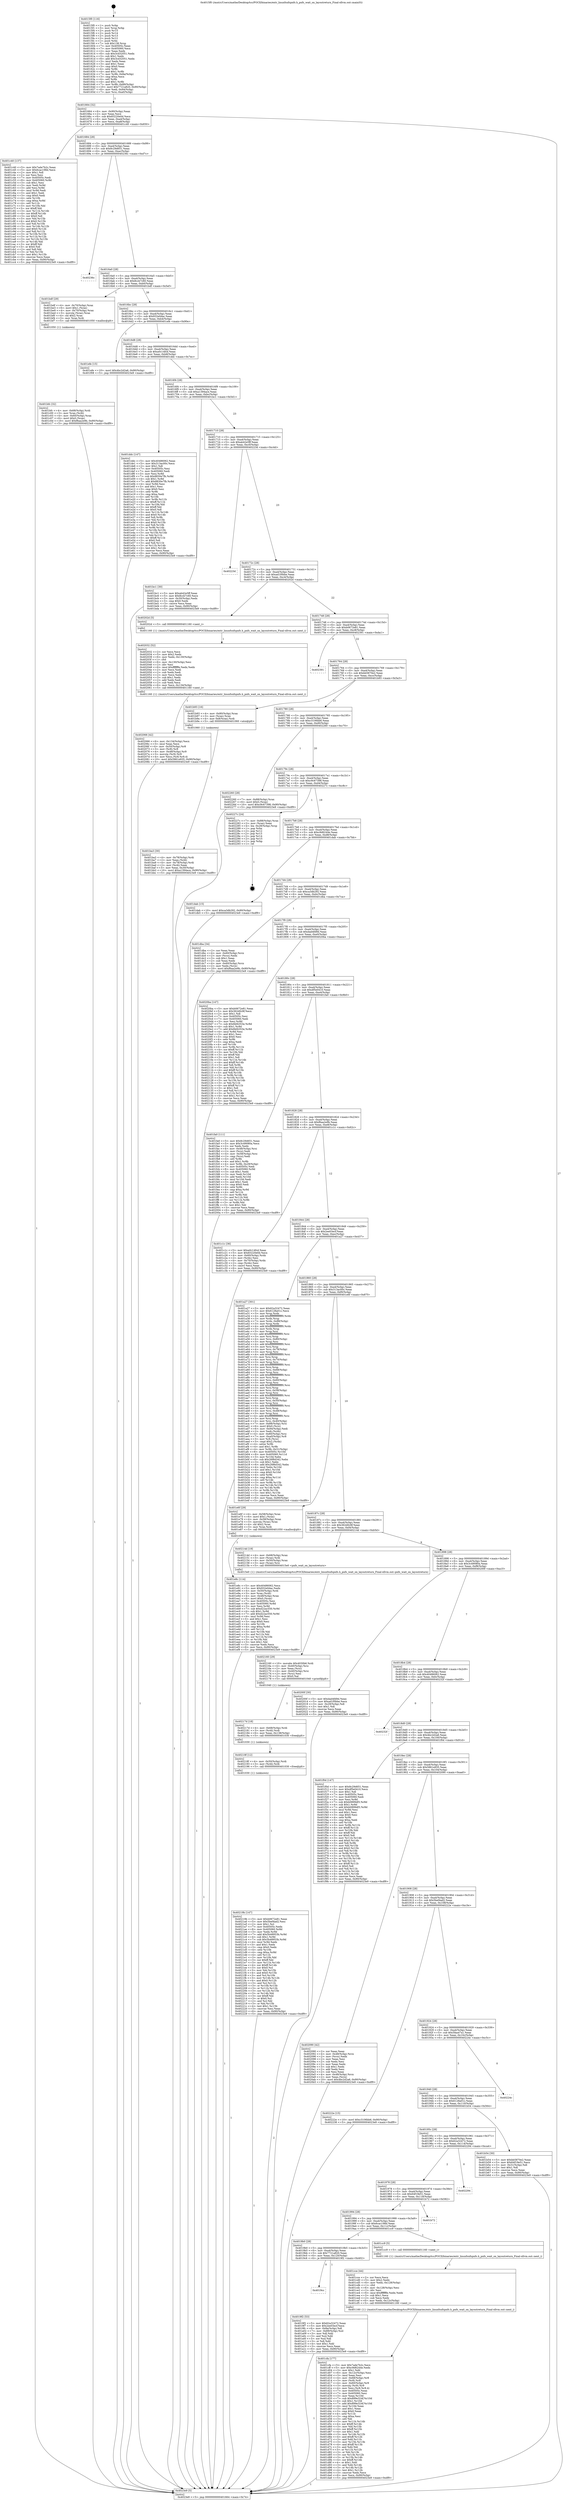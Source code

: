 digraph "0x4015f0" {
  label = "0x4015f0 (/mnt/c/Users/mathe/Desktop/tcc/POCII/binaries/extr_linuxfsnfspnfs.h_pnfs_wait_on_layoutreturn_Final-ollvm.out::main(0))"
  labelloc = "t"
  node[shape=record]

  Entry [label="",width=0.3,height=0.3,shape=circle,fillcolor=black,style=filled]
  "0x401664" [label="{
     0x401664 [32]\l
     | [instrs]\l
     &nbsp;&nbsp;0x401664 \<+6\>: mov -0x90(%rbp),%eax\l
     &nbsp;&nbsp;0x40166a \<+2\>: mov %eax,%ecx\l
     &nbsp;&nbsp;0x40166c \<+6\>: sub $0x83220e0d,%ecx\l
     &nbsp;&nbsp;0x401672 \<+6\>: mov %eax,-0xa4(%rbp)\l
     &nbsp;&nbsp;0x401678 \<+6\>: mov %ecx,-0xa8(%rbp)\l
     &nbsp;&nbsp;0x40167e \<+6\>: je 0000000000401c40 \<main+0x650\>\l
  }"]
  "0x401c40" [label="{
     0x401c40 [137]\l
     | [instrs]\l
     &nbsp;&nbsp;0x401c40 \<+5\>: mov $0x7ade7b2c,%eax\l
     &nbsp;&nbsp;0x401c45 \<+5\>: mov $0x6cac198d,%ecx\l
     &nbsp;&nbsp;0x401c4a \<+2\>: mov $0x1,%dl\l
     &nbsp;&nbsp;0x401c4c \<+2\>: xor %esi,%esi\l
     &nbsp;&nbsp;0x401c4e \<+7\>: mov 0x40505c,%edi\l
     &nbsp;&nbsp;0x401c55 \<+8\>: mov 0x405060,%r8d\l
     &nbsp;&nbsp;0x401c5d \<+3\>: sub $0x1,%esi\l
     &nbsp;&nbsp;0x401c60 \<+3\>: mov %edi,%r9d\l
     &nbsp;&nbsp;0x401c63 \<+3\>: add %esi,%r9d\l
     &nbsp;&nbsp;0x401c66 \<+4\>: imul %r9d,%edi\l
     &nbsp;&nbsp;0x401c6a \<+3\>: and $0x1,%edi\l
     &nbsp;&nbsp;0x401c6d \<+3\>: cmp $0x0,%edi\l
     &nbsp;&nbsp;0x401c70 \<+4\>: sete %r10b\l
     &nbsp;&nbsp;0x401c74 \<+4\>: cmp $0xa,%r8d\l
     &nbsp;&nbsp;0x401c78 \<+4\>: setl %r11b\l
     &nbsp;&nbsp;0x401c7c \<+3\>: mov %r10b,%bl\l
     &nbsp;&nbsp;0x401c7f \<+3\>: xor $0xff,%bl\l
     &nbsp;&nbsp;0x401c82 \<+3\>: mov %r11b,%r14b\l
     &nbsp;&nbsp;0x401c85 \<+4\>: xor $0xff,%r14b\l
     &nbsp;&nbsp;0x401c89 \<+3\>: xor $0x0,%dl\l
     &nbsp;&nbsp;0x401c8c \<+3\>: mov %bl,%r15b\l
     &nbsp;&nbsp;0x401c8f \<+4\>: and $0x0,%r15b\l
     &nbsp;&nbsp;0x401c93 \<+3\>: and %dl,%r10b\l
     &nbsp;&nbsp;0x401c96 \<+3\>: mov %r14b,%r12b\l
     &nbsp;&nbsp;0x401c99 \<+4\>: and $0x0,%r12b\l
     &nbsp;&nbsp;0x401c9d \<+3\>: and %dl,%r11b\l
     &nbsp;&nbsp;0x401ca0 \<+3\>: or %r10b,%r15b\l
     &nbsp;&nbsp;0x401ca3 \<+3\>: or %r11b,%r12b\l
     &nbsp;&nbsp;0x401ca6 \<+3\>: xor %r12b,%r15b\l
     &nbsp;&nbsp;0x401ca9 \<+3\>: or %r14b,%bl\l
     &nbsp;&nbsp;0x401cac \<+3\>: xor $0xff,%bl\l
     &nbsp;&nbsp;0x401caf \<+3\>: or $0x0,%dl\l
     &nbsp;&nbsp;0x401cb2 \<+2\>: and %dl,%bl\l
     &nbsp;&nbsp;0x401cb4 \<+3\>: or %bl,%r15b\l
     &nbsp;&nbsp;0x401cb7 \<+4\>: test $0x1,%r15b\l
     &nbsp;&nbsp;0x401cbb \<+3\>: cmovne %ecx,%eax\l
     &nbsp;&nbsp;0x401cbe \<+6\>: mov %eax,-0x90(%rbp)\l
     &nbsp;&nbsp;0x401cc4 \<+5\>: jmp 00000000004023e9 \<main+0xdf9\>\l
  }"]
  "0x401684" [label="{
     0x401684 [28]\l
     | [instrs]\l
     &nbsp;&nbsp;0x401684 \<+5\>: jmp 0000000000401689 \<main+0x99\>\l
     &nbsp;&nbsp;0x401689 \<+6\>: mov -0xa4(%rbp),%eax\l
     &nbsp;&nbsp;0x40168f \<+5\>: sub $0x8c29d651,%eax\l
     &nbsp;&nbsp;0x401694 \<+6\>: mov %eax,-0xac(%rbp)\l
     &nbsp;&nbsp;0x40169a \<+6\>: je 000000000040236c \<main+0xd7c\>\l
  }"]
  Exit [label="",width=0.3,height=0.3,shape=circle,fillcolor=black,style=filled,peripheries=2]
  "0x40236c" [label="{
     0x40236c\l
  }", style=dashed]
  "0x4016a0" [label="{
     0x4016a0 [28]\l
     | [instrs]\l
     &nbsp;&nbsp;0x4016a0 \<+5\>: jmp 00000000004016a5 \<main+0xb5\>\l
     &nbsp;&nbsp;0x4016a5 \<+6\>: mov -0xa4(%rbp),%eax\l
     &nbsp;&nbsp;0x4016ab \<+5\>: sub $0x8ccb7c60,%eax\l
     &nbsp;&nbsp;0x4016b0 \<+6\>: mov %eax,-0xb0(%rbp)\l
     &nbsp;&nbsp;0x4016b6 \<+6\>: je 0000000000401bdf \<main+0x5ef\>\l
  }"]
  "0x40219b" [label="{
     0x40219b [147]\l
     | [instrs]\l
     &nbsp;&nbsp;0x40219b \<+5\>: mov $0xb0672e81,%eax\l
     &nbsp;&nbsp;0x4021a0 \<+5\>: mov $0x5bef4ad2,%esi\l
     &nbsp;&nbsp;0x4021a5 \<+2\>: mov $0x1,%cl\l
     &nbsp;&nbsp;0x4021a7 \<+7\>: mov 0x40505c,%edx\l
     &nbsp;&nbsp;0x4021ae \<+8\>: mov 0x405060,%r8d\l
     &nbsp;&nbsp;0x4021b6 \<+3\>: mov %edx,%r9d\l
     &nbsp;&nbsp;0x4021b9 \<+7\>: add $0x5b48953b,%r9d\l
     &nbsp;&nbsp;0x4021c0 \<+4\>: sub $0x1,%r9d\l
     &nbsp;&nbsp;0x4021c4 \<+7\>: sub $0x5b48953b,%r9d\l
     &nbsp;&nbsp;0x4021cb \<+4\>: imul %r9d,%edx\l
     &nbsp;&nbsp;0x4021cf \<+3\>: and $0x1,%edx\l
     &nbsp;&nbsp;0x4021d2 \<+3\>: cmp $0x0,%edx\l
     &nbsp;&nbsp;0x4021d5 \<+4\>: sete %r10b\l
     &nbsp;&nbsp;0x4021d9 \<+4\>: cmp $0xa,%r8d\l
     &nbsp;&nbsp;0x4021dd \<+4\>: setl %r11b\l
     &nbsp;&nbsp;0x4021e1 \<+3\>: mov %r10b,%bl\l
     &nbsp;&nbsp;0x4021e4 \<+3\>: xor $0xff,%bl\l
     &nbsp;&nbsp;0x4021e7 \<+3\>: mov %r11b,%r14b\l
     &nbsp;&nbsp;0x4021ea \<+4\>: xor $0xff,%r14b\l
     &nbsp;&nbsp;0x4021ee \<+3\>: xor $0x0,%cl\l
     &nbsp;&nbsp;0x4021f1 \<+3\>: mov %bl,%r15b\l
     &nbsp;&nbsp;0x4021f4 \<+4\>: and $0x0,%r15b\l
     &nbsp;&nbsp;0x4021f8 \<+3\>: and %cl,%r10b\l
     &nbsp;&nbsp;0x4021fb \<+3\>: mov %r14b,%r12b\l
     &nbsp;&nbsp;0x4021fe \<+4\>: and $0x0,%r12b\l
     &nbsp;&nbsp;0x402202 \<+3\>: and %cl,%r11b\l
     &nbsp;&nbsp;0x402205 \<+3\>: or %r10b,%r15b\l
     &nbsp;&nbsp;0x402208 \<+3\>: or %r11b,%r12b\l
     &nbsp;&nbsp;0x40220b \<+3\>: xor %r12b,%r15b\l
     &nbsp;&nbsp;0x40220e \<+3\>: or %r14b,%bl\l
     &nbsp;&nbsp;0x402211 \<+3\>: xor $0xff,%bl\l
     &nbsp;&nbsp;0x402214 \<+3\>: or $0x0,%cl\l
     &nbsp;&nbsp;0x402217 \<+2\>: and %cl,%bl\l
     &nbsp;&nbsp;0x402219 \<+3\>: or %bl,%r15b\l
     &nbsp;&nbsp;0x40221c \<+4\>: test $0x1,%r15b\l
     &nbsp;&nbsp;0x402220 \<+3\>: cmovne %esi,%eax\l
     &nbsp;&nbsp;0x402223 \<+6\>: mov %eax,-0x90(%rbp)\l
     &nbsp;&nbsp;0x402229 \<+5\>: jmp 00000000004023e9 \<main+0xdf9\>\l
  }"]
  "0x401bdf" [label="{
     0x401bdf [29]\l
     | [instrs]\l
     &nbsp;&nbsp;0x401bdf \<+4\>: mov -0x70(%rbp),%rax\l
     &nbsp;&nbsp;0x401be3 \<+6\>: movl $0x1,(%rax)\l
     &nbsp;&nbsp;0x401be9 \<+4\>: mov -0x70(%rbp),%rax\l
     &nbsp;&nbsp;0x401bed \<+3\>: movslq (%rax),%rax\l
     &nbsp;&nbsp;0x401bf0 \<+4\>: shl $0x2,%rax\l
     &nbsp;&nbsp;0x401bf4 \<+3\>: mov %rax,%rdi\l
     &nbsp;&nbsp;0x401bf7 \<+5\>: call 0000000000401050 \<malloc@plt\>\l
     | [calls]\l
     &nbsp;&nbsp;0x401050 \{1\} (unknown)\l
  }"]
  "0x4016bc" [label="{
     0x4016bc [28]\l
     | [instrs]\l
     &nbsp;&nbsp;0x4016bc \<+5\>: jmp 00000000004016c1 \<main+0xd1\>\l
     &nbsp;&nbsp;0x4016c1 \<+6\>: mov -0xa4(%rbp),%eax\l
     &nbsp;&nbsp;0x4016c7 \<+5\>: sub $0x932e0dac,%eax\l
     &nbsp;&nbsp;0x4016cc \<+6\>: mov %eax,-0xb4(%rbp)\l
     &nbsp;&nbsp;0x4016d2 \<+6\>: je 0000000000401efe \<main+0x90e\>\l
  }"]
  "0x40218f" [label="{
     0x40218f [12]\l
     | [instrs]\l
     &nbsp;&nbsp;0x40218f \<+4\>: mov -0x50(%rbp),%rdi\l
     &nbsp;&nbsp;0x402193 \<+3\>: mov (%rdi),%rdi\l
     &nbsp;&nbsp;0x402196 \<+5\>: call 0000000000401030 \<free@plt\>\l
     | [calls]\l
     &nbsp;&nbsp;0x401030 \{1\} (unknown)\l
  }"]
  "0x401efe" [label="{
     0x401efe [15]\l
     | [instrs]\l
     &nbsp;&nbsp;0x401efe \<+10\>: movl $0x4bc2d2a6,-0x90(%rbp)\l
     &nbsp;&nbsp;0x401f08 \<+5\>: jmp 00000000004023e9 \<main+0xdf9\>\l
  }"]
  "0x4016d8" [label="{
     0x4016d8 [28]\l
     | [instrs]\l
     &nbsp;&nbsp;0x4016d8 \<+5\>: jmp 00000000004016dd \<main+0xed\>\l
     &nbsp;&nbsp;0x4016dd \<+6\>: mov -0xa4(%rbp),%eax\l
     &nbsp;&nbsp;0x4016e3 \<+5\>: sub $0xa0c14fcd,%eax\l
     &nbsp;&nbsp;0x4016e8 \<+6\>: mov %eax,-0xb8(%rbp)\l
     &nbsp;&nbsp;0x4016ee \<+6\>: je 0000000000401ddc \<main+0x7ec\>\l
  }"]
  "0x40217d" [label="{
     0x40217d [18]\l
     | [instrs]\l
     &nbsp;&nbsp;0x40217d \<+4\>: mov -0x68(%rbp),%rdi\l
     &nbsp;&nbsp;0x402181 \<+3\>: mov (%rdi),%rdi\l
     &nbsp;&nbsp;0x402184 \<+6\>: mov %eax,-0x138(%rbp)\l
     &nbsp;&nbsp;0x40218a \<+5\>: call 0000000000401030 \<free@plt\>\l
     | [calls]\l
     &nbsp;&nbsp;0x401030 \{1\} (unknown)\l
  }"]
  "0x401ddc" [label="{
     0x401ddc [147]\l
     | [instrs]\l
     &nbsp;&nbsp;0x401ddc \<+5\>: mov $0x40486062,%eax\l
     &nbsp;&nbsp;0x401de1 \<+5\>: mov $0x313ac00c,%ecx\l
     &nbsp;&nbsp;0x401de6 \<+2\>: mov $0x1,%dl\l
     &nbsp;&nbsp;0x401de8 \<+7\>: mov 0x40505c,%esi\l
     &nbsp;&nbsp;0x401def \<+7\>: mov 0x405060,%edi\l
     &nbsp;&nbsp;0x401df6 \<+3\>: mov %esi,%r8d\l
     &nbsp;&nbsp;0x401df9 \<+7\>: sub $0x8830e7fb,%r8d\l
     &nbsp;&nbsp;0x401e00 \<+4\>: sub $0x1,%r8d\l
     &nbsp;&nbsp;0x401e04 \<+7\>: add $0x8830e7fb,%r8d\l
     &nbsp;&nbsp;0x401e0b \<+4\>: imul %r8d,%esi\l
     &nbsp;&nbsp;0x401e0f \<+3\>: and $0x1,%esi\l
     &nbsp;&nbsp;0x401e12 \<+3\>: cmp $0x0,%esi\l
     &nbsp;&nbsp;0x401e15 \<+4\>: sete %r9b\l
     &nbsp;&nbsp;0x401e19 \<+3\>: cmp $0xa,%edi\l
     &nbsp;&nbsp;0x401e1c \<+4\>: setl %r10b\l
     &nbsp;&nbsp;0x401e20 \<+3\>: mov %r9b,%r11b\l
     &nbsp;&nbsp;0x401e23 \<+4\>: xor $0xff,%r11b\l
     &nbsp;&nbsp;0x401e27 \<+3\>: mov %r10b,%bl\l
     &nbsp;&nbsp;0x401e2a \<+3\>: xor $0xff,%bl\l
     &nbsp;&nbsp;0x401e2d \<+3\>: xor $0x0,%dl\l
     &nbsp;&nbsp;0x401e30 \<+3\>: mov %r11b,%r14b\l
     &nbsp;&nbsp;0x401e33 \<+4\>: and $0x0,%r14b\l
     &nbsp;&nbsp;0x401e37 \<+3\>: and %dl,%r9b\l
     &nbsp;&nbsp;0x401e3a \<+3\>: mov %bl,%r15b\l
     &nbsp;&nbsp;0x401e3d \<+4\>: and $0x0,%r15b\l
     &nbsp;&nbsp;0x401e41 \<+3\>: and %dl,%r10b\l
     &nbsp;&nbsp;0x401e44 \<+3\>: or %r9b,%r14b\l
     &nbsp;&nbsp;0x401e47 \<+3\>: or %r10b,%r15b\l
     &nbsp;&nbsp;0x401e4a \<+3\>: xor %r15b,%r14b\l
     &nbsp;&nbsp;0x401e4d \<+3\>: or %bl,%r11b\l
     &nbsp;&nbsp;0x401e50 \<+4\>: xor $0xff,%r11b\l
     &nbsp;&nbsp;0x401e54 \<+3\>: or $0x0,%dl\l
     &nbsp;&nbsp;0x401e57 \<+3\>: and %dl,%r11b\l
     &nbsp;&nbsp;0x401e5a \<+3\>: or %r11b,%r14b\l
     &nbsp;&nbsp;0x401e5d \<+4\>: test $0x1,%r14b\l
     &nbsp;&nbsp;0x401e61 \<+3\>: cmovne %ecx,%eax\l
     &nbsp;&nbsp;0x401e64 \<+6\>: mov %eax,-0x90(%rbp)\l
     &nbsp;&nbsp;0x401e6a \<+5\>: jmp 00000000004023e9 \<main+0xdf9\>\l
  }"]
  "0x4016f4" [label="{
     0x4016f4 [28]\l
     | [instrs]\l
     &nbsp;&nbsp;0x4016f4 \<+5\>: jmp 00000000004016f9 \<main+0x109\>\l
     &nbsp;&nbsp;0x4016f9 \<+6\>: mov -0xa4(%rbp),%eax\l
     &nbsp;&nbsp;0x4016ff \<+5\>: sub $0xa1394ace,%eax\l
     &nbsp;&nbsp;0x401704 \<+6\>: mov %eax,-0xbc(%rbp)\l
     &nbsp;&nbsp;0x40170a \<+6\>: je 0000000000401bc1 \<main+0x5d1\>\l
  }"]
  "0x402160" [label="{
     0x402160 [29]\l
     | [instrs]\l
     &nbsp;&nbsp;0x402160 \<+10\>: movabs $0x4030b6,%rdi\l
     &nbsp;&nbsp;0x40216a \<+4\>: mov -0x40(%rbp),%rsi\l
     &nbsp;&nbsp;0x40216e \<+2\>: mov %eax,(%rsi)\l
     &nbsp;&nbsp;0x402170 \<+4\>: mov -0x40(%rbp),%rsi\l
     &nbsp;&nbsp;0x402174 \<+2\>: mov (%rsi),%esi\l
     &nbsp;&nbsp;0x402176 \<+2\>: mov $0x0,%al\l
     &nbsp;&nbsp;0x402178 \<+5\>: call 0000000000401040 \<printf@plt\>\l
     | [calls]\l
     &nbsp;&nbsp;0x401040 \{1\} (unknown)\l
  }"]
  "0x401bc1" [label="{
     0x401bc1 [30]\l
     | [instrs]\l
     &nbsp;&nbsp;0x401bc1 \<+5\>: mov $0xab42e5ff,%eax\l
     &nbsp;&nbsp;0x401bc6 \<+5\>: mov $0x8ccb7c60,%ecx\l
     &nbsp;&nbsp;0x401bcb \<+3\>: mov -0x30(%rbp),%edx\l
     &nbsp;&nbsp;0x401bce \<+3\>: cmp $0x0,%edx\l
     &nbsp;&nbsp;0x401bd1 \<+3\>: cmove %ecx,%eax\l
     &nbsp;&nbsp;0x401bd4 \<+6\>: mov %eax,-0x90(%rbp)\l
     &nbsp;&nbsp;0x401bda \<+5\>: jmp 00000000004023e9 \<main+0xdf9\>\l
  }"]
  "0x401710" [label="{
     0x401710 [28]\l
     | [instrs]\l
     &nbsp;&nbsp;0x401710 \<+5\>: jmp 0000000000401715 \<main+0x125\>\l
     &nbsp;&nbsp;0x401715 \<+6\>: mov -0xa4(%rbp),%eax\l
     &nbsp;&nbsp;0x40171b \<+5\>: sub $0xab42e5ff,%eax\l
     &nbsp;&nbsp;0x401720 \<+6\>: mov %eax,-0xc0(%rbp)\l
     &nbsp;&nbsp;0x401726 \<+6\>: je 000000000040223d \<main+0xc4d\>\l
  }"]
  "0x402066" [label="{
     0x402066 [42]\l
     | [instrs]\l
     &nbsp;&nbsp;0x402066 \<+6\>: mov -0x134(%rbp),%ecx\l
     &nbsp;&nbsp;0x40206c \<+3\>: imul %eax,%ecx\l
     &nbsp;&nbsp;0x40206f \<+4\>: mov -0x50(%rbp),%r8\l
     &nbsp;&nbsp;0x402073 \<+3\>: mov (%r8),%r8\l
     &nbsp;&nbsp;0x402076 \<+4\>: mov -0x48(%rbp),%r9\l
     &nbsp;&nbsp;0x40207a \<+3\>: movslq (%r9),%r9\l
     &nbsp;&nbsp;0x40207d \<+4\>: mov %ecx,(%r8,%r9,4)\l
     &nbsp;&nbsp;0x402081 \<+10\>: movl $0x5861e935,-0x90(%rbp)\l
     &nbsp;&nbsp;0x40208b \<+5\>: jmp 00000000004023e9 \<main+0xdf9\>\l
  }"]
  "0x40223d" [label="{
     0x40223d\l
  }", style=dashed]
  "0x40172c" [label="{
     0x40172c [28]\l
     | [instrs]\l
     &nbsp;&nbsp;0x40172c \<+5\>: jmp 0000000000401731 \<main+0x141\>\l
     &nbsp;&nbsp;0x401731 \<+6\>: mov -0xa4(%rbp),%eax\l
     &nbsp;&nbsp;0x401737 \<+5\>: sub $0xad1f0bbe,%eax\l
     &nbsp;&nbsp;0x40173c \<+6\>: mov %eax,-0xc4(%rbp)\l
     &nbsp;&nbsp;0x401742 \<+6\>: je 000000000040202d \<main+0xa3d\>\l
  }"]
  "0x402032" [label="{
     0x402032 [52]\l
     | [instrs]\l
     &nbsp;&nbsp;0x402032 \<+2\>: xor %ecx,%ecx\l
     &nbsp;&nbsp;0x402034 \<+5\>: mov $0x2,%edx\l
     &nbsp;&nbsp;0x402039 \<+6\>: mov %edx,-0x130(%rbp)\l
     &nbsp;&nbsp;0x40203f \<+1\>: cltd\l
     &nbsp;&nbsp;0x402040 \<+6\>: mov -0x130(%rbp),%esi\l
     &nbsp;&nbsp;0x402046 \<+2\>: idiv %esi\l
     &nbsp;&nbsp;0x402048 \<+6\>: imul $0xfffffffe,%edx,%edx\l
     &nbsp;&nbsp;0x40204e \<+2\>: mov %ecx,%edi\l
     &nbsp;&nbsp;0x402050 \<+2\>: sub %edx,%edi\l
     &nbsp;&nbsp;0x402052 \<+2\>: mov %ecx,%edx\l
     &nbsp;&nbsp;0x402054 \<+3\>: sub $0x1,%edx\l
     &nbsp;&nbsp;0x402057 \<+2\>: add %edx,%edi\l
     &nbsp;&nbsp;0x402059 \<+2\>: sub %edi,%ecx\l
     &nbsp;&nbsp;0x40205b \<+6\>: mov %ecx,-0x134(%rbp)\l
     &nbsp;&nbsp;0x402061 \<+5\>: call 0000000000401160 \<next_i\>\l
     | [calls]\l
     &nbsp;&nbsp;0x401160 \{1\} (/mnt/c/Users/mathe/Desktop/tcc/POCII/binaries/extr_linuxfsnfspnfs.h_pnfs_wait_on_layoutreturn_Final-ollvm.out::next_i)\l
  }"]
  "0x40202d" [label="{
     0x40202d [5]\l
     | [instrs]\l
     &nbsp;&nbsp;0x40202d \<+5\>: call 0000000000401160 \<next_i\>\l
     | [calls]\l
     &nbsp;&nbsp;0x401160 \{1\} (/mnt/c/Users/mathe/Desktop/tcc/POCII/binaries/extr_linuxfsnfspnfs.h_pnfs_wait_on_layoutreturn_Final-ollvm.out::next_i)\l
  }"]
  "0x401748" [label="{
     0x401748 [28]\l
     | [instrs]\l
     &nbsp;&nbsp;0x401748 \<+5\>: jmp 000000000040174d \<main+0x15d\>\l
     &nbsp;&nbsp;0x40174d \<+6\>: mov -0xa4(%rbp),%eax\l
     &nbsp;&nbsp;0x401753 \<+5\>: sub $0xb0672e81,%eax\l
     &nbsp;&nbsp;0x401758 \<+6\>: mov %eax,-0xc8(%rbp)\l
     &nbsp;&nbsp;0x40175e \<+6\>: je 0000000000402391 \<main+0xda1\>\l
  }"]
  "0x401e8c" [label="{
     0x401e8c [114]\l
     | [instrs]\l
     &nbsp;&nbsp;0x401e8c \<+5\>: mov $0x40486062,%ecx\l
     &nbsp;&nbsp;0x401e91 \<+5\>: mov $0x932e0dac,%edx\l
     &nbsp;&nbsp;0x401e96 \<+4\>: mov -0x50(%rbp),%rdi\l
     &nbsp;&nbsp;0x401e9a \<+3\>: mov %rax,(%rdi)\l
     &nbsp;&nbsp;0x401e9d \<+4\>: mov -0x48(%rbp),%rax\l
     &nbsp;&nbsp;0x401ea1 \<+6\>: movl $0x0,(%rax)\l
     &nbsp;&nbsp;0x401ea7 \<+7\>: mov 0x40505c,%esi\l
     &nbsp;&nbsp;0x401eae \<+8\>: mov 0x405060,%r8d\l
     &nbsp;&nbsp;0x401eb6 \<+3\>: mov %esi,%r9d\l
     &nbsp;&nbsp;0x401eb9 \<+7\>: sub $0xd22ac550,%r9d\l
     &nbsp;&nbsp;0x401ec0 \<+4\>: sub $0x1,%r9d\l
     &nbsp;&nbsp;0x401ec4 \<+7\>: add $0xd22ac550,%r9d\l
     &nbsp;&nbsp;0x401ecb \<+4\>: imul %r9d,%esi\l
     &nbsp;&nbsp;0x401ecf \<+3\>: and $0x1,%esi\l
     &nbsp;&nbsp;0x401ed2 \<+3\>: cmp $0x0,%esi\l
     &nbsp;&nbsp;0x401ed5 \<+4\>: sete %r10b\l
     &nbsp;&nbsp;0x401ed9 \<+4\>: cmp $0xa,%r8d\l
     &nbsp;&nbsp;0x401edd \<+4\>: setl %r11b\l
     &nbsp;&nbsp;0x401ee1 \<+3\>: mov %r10b,%bl\l
     &nbsp;&nbsp;0x401ee4 \<+3\>: and %r11b,%bl\l
     &nbsp;&nbsp;0x401ee7 \<+3\>: xor %r11b,%r10b\l
     &nbsp;&nbsp;0x401eea \<+3\>: or %r10b,%bl\l
     &nbsp;&nbsp;0x401eed \<+3\>: test $0x1,%bl\l
     &nbsp;&nbsp;0x401ef0 \<+3\>: cmovne %edx,%ecx\l
     &nbsp;&nbsp;0x401ef3 \<+6\>: mov %ecx,-0x90(%rbp)\l
     &nbsp;&nbsp;0x401ef9 \<+5\>: jmp 00000000004023e9 \<main+0xdf9\>\l
  }"]
  "0x402391" [label="{
     0x402391\l
  }", style=dashed]
  "0x401764" [label="{
     0x401764 [28]\l
     | [instrs]\l
     &nbsp;&nbsp;0x401764 \<+5\>: jmp 0000000000401769 \<main+0x179\>\l
     &nbsp;&nbsp;0x401769 \<+6\>: mov -0xa4(%rbp),%eax\l
     &nbsp;&nbsp;0x40176f \<+5\>: sub $0xbb5870e2,%eax\l
     &nbsp;&nbsp;0x401774 \<+6\>: mov %eax,-0xcc(%rbp)\l
     &nbsp;&nbsp;0x40177a \<+6\>: je 0000000000401b93 \<main+0x5a3\>\l
  }"]
  "0x401cfa" [label="{
     0x401cfa [177]\l
     | [instrs]\l
     &nbsp;&nbsp;0x401cfa \<+5\>: mov $0x7ade7b2c,%ecx\l
     &nbsp;&nbsp;0x401cff \<+5\>: mov $0xc9d6244e,%edx\l
     &nbsp;&nbsp;0x401d04 \<+3\>: mov $0x1,%dil\l
     &nbsp;&nbsp;0x401d07 \<+6\>: mov -0x12c(%rbp),%esi\l
     &nbsp;&nbsp;0x401d0d \<+3\>: imul %eax,%esi\l
     &nbsp;&nbsp;0x401d10 \<+4\>: mov -0x68(%rbp),%r8\l
     &nbsp;&nbsp;0x401d14 \<+3\>: mov (%r8),%r8\l
     &nbsp;&nbsp;0x401d17 \<+4\>: mov -0x60(%rbp),%r9\l
     &nbsp;&nbsp;0x401d1b \<+3\>: movslq (%r9),%r9\l
     &nbsp;&nbsp;0x401d1e \<+4\>: mov %esi,(%r8,%r9,4)\l
     &nbsp;&nbsp;0x401d22 \<+7\>: mov 0x40505c,%eax\l
     &nbsp;&nbsp;0x401d29 \<+7\>: mov 0x405060,%esi\l
     &nbsp;&nbsp;0x401d30 \<+3\>: mov %eax,%r10d\l
     &nbsp;&nbsp;0x401d33 \<+7\>: sub $0x899e324f,%r10d\l
     &nbsp;&nbsp;0x401d3a \<+4\>: sub $0x1,%r10d\l
     &nbsp;&nbsp;0x401d3e \<+7\>: add $0x899e324f,%r10d\l
     &nbsp;&nbsp;0x401d45 \<+4\>: imul %r10d,%eax\l
     &nbsp;&nbsp;0x401d49 \<+3\>: and $0x1,%eax\l
     &nbsp;&nbsp;0x401d4c \<+3\>: cmp $0x0,%eax\l
     &nbsp;&nbsp;0x401d4f \<+4\>: sete %r11b\l
     &nbsp;&nbsp;0x401d53 \<+3\>: cmp $0xa,%esi\l
     &nbsp;&nbsp;0x401d56 \<+3\>: setl %bl\l
     &nbsp;&nbsp;0x401d59 \<+3\>: mov %r11b,%r14b\l
     &nbsp;&nbsp;0x401d5c \<+4\>: xor $0xff,%r14b\l
     &nbsp;&nbsp;0x401d60 \<+3\>: mov %bl,%r15b\l
     &nbsp;&nbsp;0x401d63 \<+4\>: xor $0xff,%r15b\l
     &nbsp;&nbsp;0x401d67 \<+4\>: xor $0x1,%dil\l
     &nbsp;&nbsp;0x401d6b \<+3\>: mov %r14b,%r12b\l
     &nbsp;&nbsp;0x401d6e \<+4\>: and $0xff,%r12b\l
     &nbsp;&nbsp;0x401d72 \<+3\>: and %dil,%r11b\l
     &nbsp;&nbsp;0x401d75 \<+3\>: mov %r15b,%r13b\l
     &nbsp;&nbsp;0x401d78 \<+4\>: and $0xff,%r13b\l
     &nbsp;&nbsp;0x401d7c \<+3\>: and %dil,%bl\l
     &nbsp;&nbsp;0x401d7f \<+3\>: or %r11b,%r12b\l
     &nbsp;&nbsp;0x401d82 \<+3\>: or %bl,%r13b\l
     &nbsp;&nbsp;0x401d85 \<+3\>: xor %r13b,%r12b\l
     &nbsp;&nbsp;0x401d88 \<+3\>: or %r15b,%r14b\l
     &nbsp;&nbsp;0x401d8b \<+4\>: xor $0xff,%r14b\l
     &nbsp;&nbsp;0x401d8f \<+4\>: or $0x1,%dil\l
     &nbsp;&nbsp;0x401d93 \<+3\>: and %dil,%r14b\l
     &nbsp;&nbsp;0x401d96 \<+3\>: or %r14b,%r12b\l
     &nbsp;&nbsp;0x401d99 \<+4\>: test $0x1,%r12b\l
     &nbsp;&nbsp;0x401d9d \<+3\>: cmovne %edx,%ecx\l
     &nbsp;&nbsp;0x401da0 \<+6\>: mov %ecx,-0x90(%rbp)\l
     &nbsp;&nbsp;0x401da6 \<+5\>: jmp 00000000004023e9 \<main+0xdf9\>\l
  }"]
  "0x401b93" [label="{
     0x401b93 [16]\l
     | [instrs]\l
     &nbsp;&nbsp;0x401b93 \<+4\>: mov -0x80(%rbp),%rax\l
     &nbsp;&nbsp;0x401b97 \<+3\>: mov (%rax),%rax\l
     &nbsp;&nbsp;0x401b9a \<+4\>: mov 0x8(%rax),%rdi\l
     &nbsp;&nbsp;0x401b9e \<+5\>: call 0000000000401060 \<atoi@plt\>\l
     | [calls]\l
     &nbsp;&nbsp;0x401060 \{1\} (unknown)\l
  }"]
  "0x401780" [label="{
     0x401780 [28]\l
     | [instrs]\l
     &nbsp;&nbsp;0x401780 \<+5\>: jmp 0000000000401785 \<main+0x195\>\l
     &nbsp;&nbsp;0x401785 \<+6\>: mov -0xa4(%rbp),%eax\l
     &nbsp;&nbsp;0x40178b \<+5\>: sub $0xc3106bb6,%eax\l
     &nbsp;&nbsp;0x401790 \<+6\>: mov %eax,-0xd0(%rbp)\l
     &nbsp;&nbsp;0x401796 \<+6\>: je 0000000000402260 \<main+0xc70\>\l
  }"]
  "0x401cce" [label="{
     0x401cce [44]\l
     | [instrs]\l
     &nbsp;&nbsp;0x401cce \<+2\>: xor %ecx,%ecx\l
     &nbsp;&nbsp;0x401cd0 \<+5\>: mov $0x2,%edx\l
     &nbsp;&nbsp;0x401cd5 \<+6\>: mov %edx,-0x128(%rbp)\l
     &nbsp;&nbsp;0x401cdb \<+1\>: cltd\l
     &nbsp;&nbsp;0x401cdc \<+6\>: mov -0x128(%rbp),%esi\l
     &nbsp;&nbsp;0x401ce2 \<+2\>: idiv %esi\l
     &nbsp;&nbsp;0x401ce4 \<+6\>: imul $0xfffffffe,%edx,%edx\l
     &nbsp;&nbsp;0x401cea \<+3\>: sub $0x1,%ecx\l
     &nbsp;&nbsp;0x401ced \<+2\>: sub %ecx,%edx\l
     &nbsp;&nbsp;0x401cef \<+6\>: mov %edx,-0x12c(%rbp)\l
     &nbsp;&nbsp;0x401cf5 \<+5\>: call 0000000000401160 \<next_i\>\l
     | [calls]\l
     &nbsp;&nbsp;0x401160 \{1\} (/mnt/c/Users/mathe/Desktop/tcc/POCII/binaries/extr_linuxfsnfspnfs.h_pnfs_wait_on_layoutreturn_Final-ollvm.out::next_i)\l
  }"]
  "0x402260" [label="{
     0x402260 [28]\l
     | [instrs]\l
     &nbsp;&nbsp;0x402260 \<+7\>: mov -0x88(%rbp),%rax\l
     &nbsp;&nbsp;0x402267 \<+6\>: movl $0x0,(%rax)\l
     &nbsp;&nbsp;0x40226d \<+10\>: movl $0xc9c67398,-0x90(%rbp)\l
     &nbsp;&nbsp;0x402277 \<+5\>: jmp 00000000004023e9 \<main+0xdf9\>\l
  }"]
  "0x40179c" [label="{
     0x40179c [28]\l
     | [instrs]\l
     &nbsp;&nbsp;0x40179c \<+5\>: jmp 00000000004017a1 \<main+0x1b1\>\l
     &nbsp;&nbsp;0x4017a1 \<+6\>: mov -0xa4(%rbp),%eax\l
     &nbsp;&nbsp;0x4017a7 \<+5\>: sub $0xc9c67398,%eax\l
     &nbsp;&nbsp;0x4017ac \<+6\>: mov %eax,-0xd4(%rbp)\l
     &nbsp;&nbsp;0x4017b2 \<+6\>: je 000000000040227c \<main+0xc8c\>\l
  }"]
  "0x401bfc" [label="{
     0x401bfc [32]\l
     | [instrs]\l
     &nbsp;&nbsp;0x401bfc \<+4\>: mov -0x68(%rbp),%rdi\l
     &nbsp;&nbsp;0x401c00 \<+3\>: mov %rax,(%rdi)\l
     &nbsp;&nbsp;0x401c03 \<+4\>: mov -0x60(%rbp),%rax\l
     &nbsp;&nbsp;0x401c07 \<+6\>: movl $0x0,(%rax)\l
     &nbsp;&nbsp;0x401c0d \<+10\>: movl $0xf6aa2e9b,-0x90(%rbp)\l
     &nbsp;&nbsp;0x401c17 \<+5\>: jmp 00000000004023e9 \<main+0xdf9\>\l
  }"]
  "0x40227c" [label="{
     0x40227c [24]\l
     | [instrs]\l
     &nbsp;&nbsp;0x40227c \<+7\>: mov -0x88(%rbp),%rax\l
     &nbsp;&nbsp;0x402283 \<+2\>: mov (%rax),%eax\l
     &nbsp;&nbsp;0x402285 \<+4\>: lea -0x28(%rbp),%rsp\l
     &nbsp;&nbsp;0x402289 \<+1\>: pop %rbx\l
     &nbsp;&nbsp;0x40228a \<+2\>: pop %r12\l
     &nbsp;&nbsp;0x40228c \<+2\>: pop %r13\l
     &nbsp;&nbsp;0x40228e \<+2\>: pop %r14\l
     &nbsp;&nbsp;0x402290 \<+2\>: pop %r15\l
     &nbsp;&nbsp;0x402292 \<+1\>: pop %rbp\l
     &nbsp;&nbsp;0x402293 \<+1\>: ret\l
  }"]
  "0x4017b8" [label="{
     0x4017b8 [28]\l
     | [instrs]\l
     &nbsp;&nbsp;0x4017b8 \<+5\>: jmp 00000000004017bd \<main+0x1cd\>\l
     &nbsp;&nbsp;0x4017bd \<+6\>: mov -0xa4(%rbp),%eax\l
     &nbsp;&nbsp;0x4017c3 \<+5\>: sub $0xc9d6244e,%eax\l
     &nbsp;&nbsp;0x4017c8 \<+6\>: mov %eax,-0xd8(%rbp)\l
     &nbsp;&nbsp;0x4017ce \<+6\>: je 0000000000401dab \<main+0x7bb\>\l
  }"]
  "0x401ba3" [label="{
     0x401ba3 [30]\l
     | [instrs]\l
     &nbsp;&nbsp;0x401ba3 \<+4\>: mov -0x78(%rbp),%rdi\l
     &nbsp;&nbsp;0x401ba7 \<+2\>: mov %eax,(%rdi)\l
     &nbsp;&nbsp;0x401ba9 \<+4\>: mov -0x78(%rbp),%rdi\l
     &nbsp;&nbsp;0x401bad \<+2\>: mov (%rdi),%eax\l
     &nbsp;&nbsp;0x401baf \<+3\>: mov %eax,-0x30(%rbp)\l
     &nbsp;&nbsp;0x401bb2 \<+10\>: movl $0xa1394ace,-0x90(%rbp)\l
     &nbsp;&nbsp;0x401bbc \<+5\>: jmp 00000000004023e9 \<main+0xdf9\>\l
  }"]
  "0x401dab" [label="{
     0x401dab [15]\l
     | [instrs]\l
     &nbsp;&nbsp;0x401dab \<+10\>: movl $0xca3db292,-0x90(%rbp)\l
     &nbsp;&nbsp;0x401db5 \<+5\>: jmp 00000000004023e9 \<main+0xdf9\>\l
  }"]
  "0x4017d4" [label="{
     0x4017d4 [28]\l
     | [instrs]\l
     &nbsp;&nbsp;0x4017d4 \<+5\>: jmp 00000000004017d9 \<main+0x1e9\>\l
     &nbsp;&nbsp;0x4017d9 \<+6\>: mov -0xa4(%rbp),%eax\l
     &nbsp;&nbsp;0x4017df \<+5\>: sub $0xca3db292,%eax\l
     &nbsp;&nbsp;0x4017e4 \<+6\>: mov %eax,-0xdc(%rbp)\l
     &nbsp;&nbsp;0x4017ea \<+6\>: je 0000000000401dba \<main+0x7ca\>\l
  }"]
  "0x4015f0" [label="{
     0x4015f0 [116]\l
     | [instrs]\l
     &nbsp;&nbsp;0x4015f0 \<+1\>: push %rbp\l
     &nbsp;&nbsp;0x4015f1 \<+3\>: mov %rsp,%rbp\l
     &nbsp;&nbsp;0x4015f4 \<+2\>: push %r15\l
     &nbsp;&nbsp;0x4015f6 \<+2\>: push %r14\l
     &nbsp;&nbsp;0x4015f8 \<+2\>: push %r13\l
     &nbsp;&nbsp;0x4015fa \<+2\>: push %r12\l
     &nbsp;&nbsp;0x4015fc \<+1\>: push %rbx\l
     &nbsp;&nbsp;0x4015fd \<+7\>: sub $0x138,%rsp\l
     &nbsp;&nbsp;0x401604 \<+7\>: mov 0x40505c,%eax\l
     &nbsp;&nbsp;0x40160b \<+7\>: mov 0x405060,%ecx\l
     &nbsp;&nbsp;0x401612 \<+2\>: mov %eax,%edx\l
     &nbsp;&nbsp;0x401614 \<+6\>: sub $0x3cd32051,%edx\l
     &nbsp;&nbsp;0x40161a \<+3\>: sub $0x1,%edx\l
     &nbsp;&nbsp;0x40161d \<+6\>: add $0x3cd32051,%edx\l
     &nbsp;&nbsp;0x401623 \<+3\>: imul %edx,%eax\l
     &nbsp;&nbsp;0x401626 \<+3\>: and $0x1,%eax\l
     &nbsp;&nbsp;0x401629 \<+3\>: cmp $0x0,%eax\l
     &nbsp;&nbsp;0x40162c \<+4\>: sete %r8b\l
     &nbsp;&nbsp;0x401630 \<+4\>: and $0x1,%r8b\l
     &nbsp;&nbsp;0x401634 \<+7\>: mov %r8b,-0x8a(%rbp)\l
     &nbsp;&nbsp;0x40163b \<+3\>: cmp $0xa,%ecx\l
     &nbsp;&nbsp;0x40163e \<+4\>: setl %r8b\l
     &nbsp;&nbsp;0x401642 \<+4\>: and $0x1,%r8b\l
     &nbsp;&nbsp;0x401646 \<+7\>: mov %r8b,-0x89(%rbp)\l
     &nbsp;&nbsp;0x40164d \<+10\>: movl $0x7721a820,-0x90(%rbp)\l
     &nbsp;&nbsp;0x401657 \<+6\>: mov %edi,-0x94(%rbp)\l
     &nbsp;&nbsp;0x40165d \<+7\>: mov %rsi,-0xa0(%rbp)\l
  }"]
  "0x401dba" [label="{
     0x401dba [34]\l
     | [instrs]\l
     &nbsp;&nbsp;0x401dba \<+2\>: xor %eax,%eax\l
     &nbsp;&nbsp;0x401dbc \<+4\>: mov -0x60(%rbp),%rcx\l
     &nbsp;&nbsp;0x401dc0 \<+2\>: mov (%rcx),%edx\l
     &nbsp;&nbsp;0x401dc2 \<+3\>: sub $0x1,%eax\l
     &nbsp;&nbsp;0x401dc5 \<+2\>: sub %eax,%edx\l
     &nbsp;&nbsp;0x401dc7 \<+4\>: mov -0x60(%rbp),%rcx\l
     &nbsp;&nbsp;0x401dcb \<+2\>: mov %edx,(%rcx)\l
     &nbsp;&nbsp;0x401dcd \<+10\>: movl $0xf6aa2e9b,-0x90(%rbp)\l
     &nbsp;&nbsp;0x401dd7 \<+5\>: jmp 00000000004023e9 \<main+0xdf9\>\l
  }"]
  "0x4017f0" [label="{
     0x4017f0 [28]\l
     | [instrs]\l
     &nbsp;&nbsp;0x4017f0 \<+5\>: jmp 00000000004017f5 \<main+0x205\>\l
     &nbsp;&nbsp;0x4017f5 \<+6\>: mov -0xa4(%rbp),%eax\l
     &nbsp;&nbsp;0x4017fb \<+5\>: sub $0xdad4fd9d,%eax\l
     &nbsp;&nbsp;0x401800 \<+6\>: mov %eax,-0xe0(%rbp)\l
     &nbsp;&nbsp;0x401806 \<+6\>: je 00000000004020ba \<main+0xaca\>\l
  }"]
  "0x4023e9" [label="{
     0x4023e9 [5]\l
     | [instrs]\l
     &nbsp;&nbsp;0x4023e9 \<+5\>: jmp 0000000000401664 \<main+0x74\>\l
  }"]
  "0x4020ba" [label="{
     0x4020ba [147]\l
     | [instrs]\l
     &nbsp;&nbsp;0x4020ba \<+5\>: mov $0xb0672e81,%eax\l
     &nbsp;&nbsp;0x4020bf \<+5\>: mov $0x362d0c9f,%ecx\l
     &nbsp;&nbsp;0x4020c4 \<+2\>: mov $0x1,%dl\l
     &nbsp;&nbsp;0x4020c6 \<+7\>: mov 0x40505c,%esi\l
     &nbsp;&nbsp;0x4020cd \<+7\>: mov 0x405060,%edi\l
     &nbsp;&nbsp;0x4020d4 \<+3\>: mov %esi,%r8d\l
     &nbsp;&nbsp;0x4020d7 \<+7\>: sub $0x6bf4353e,%r8d\l
     &nbsp;&nbsp;0x4020de \<+4\>: sub $0x1,%r8d\l
     &nbsp;&nbsp;0x4020e2 \<+7\>: add $0x6bf4353e,%r8d\l
     &nbsp;&nbsp;0x4020e9 \<+4\>: imul %r8d,%esi\l
     &nbsp;&nbsp;0x4020ed \<+3\>: and $0x1,%esi\l
     &nbsp;&nbsp;0x4020f0 \<+3\>: cmp $0x0,%esi\l
     &nbsp;&nbsp;0x4020f3 \<+4\>: sete %r9b\l
     &nbsp;&nbsp;0x4020f7 \<+3\>: cmp $0xa,%edi\l
     &nbsp;&nbsp;0x4020fa \<+4\>: setl %r10b\l
     &nbsp;&nbsp;0x4020fe \<+3\>: mov %r9b,%r11b\l
     &nbsp;&nbsp;0x402101 \<+4\>: xor $0xff,%r11b\l
     &nbsp;&nbsp;0x402105 \<+3\>: mov %r10b,%bl\l
     &nbsp;&nbsp;0x402108 \<+3\>: xor $0xff,%bl\l
     &nbsp;&nbsp;0x40210b \<+3\>: xor $0x1,%dl\l
     &nbsp;&nbsp;0x40210e \<+3\>: mov %r11b,%r14b\l
     &nbsp;&nbsp;0x402111 \<+4\>: and $0xff,%r14b\l
     &nbsp;&nbsp;0x402115 \<+3\>: and %dl,%r9b\l
     &nbsp;&nbsp;0x402118 \<+3\>: mov %bl,%r15b\l
     &nbsp;&nbsp;0x40211b \<+4\>: and $0xff,%r15b\l
     &nbsp;&nbsp;0x40211f \<+3\>: and %dl,%r10b\l
     &nbsp;&nbsp;0x402122 \<+3\>: or %r9b,%r14b\l
     &nbsp;&nbsp;0x402125 \<+3\>: or %r10b,%r15b\l
     &nbsp;&nbsp;0x402128 \<+3\>: xor %r15b,%r14b\l
     &nbsp;&nbsp;0x40212b \<+3\>: or %bl,%r11b\l
     &nbsp;&nbsp;0x40212e \<+4\>: xor $0xff,%r11b\l
     &nbsp;&nbsp;0x402132 \<+3\>: or $0x1,%dl\l
     &nbsp;&nbsp;0x402135 \<+3\>: and %dl,%r11b\l
     &nbsp;&nbsp;0x402138 \<+3\>: or %r11b,%r14b\l
     &nbsp;&nbsp;0x40213b \<+4\>: test $0x1,%r14b\l
     &nbsp;&nbsp;0x40213f \<+3\>: cmovne %ecx,%eax\l
     &nbsp;&nbsp;0x402142 \<+6\>: mov %eax,-0x90(%rbp)\l
     &nbsp;&nbsp;0x402148 \<+5\>: jmp 00000000004023e9 \<main+0xdf9\>\l
  }"]
  "0x40180c" [label="{
     0x40180c [28]\l
     | [instrs]\l
     &nbsp;&nbsp;0x40180c \<+5\>: jmp 0000000000401811 \<main+0x221\>\l
     &nbsp;&nbsp;0x401811 \<+6\>: mov -0xa4(%rbp),%eax\l
     &nbsp;&nbsp;0x401817 \<+5\>: sub $0xdf5e0410,%eax\l
     &nbsp;&nbsp;0x40181c \<+6\>: mov %eax,-0xe4(%rbp)\l
     &nbsp;&nbsp;0x401822 \<+6\>: je 0000000000401fa0 \<main+0x9b0\>\l
  }"]
  "0x4019cc" [label="{
     0x4019cc\l
  }", style=dashed]
  "0x401fa0" [label="{
     0x401fa0 [111]\l
     | [instrs]\l
     &nbsp;&nbsp;0x401fa0 \<+5\>: mov $0x8c29d651,%eax\l
     &nbsp;&nbsp;0x401fa5 \<+5\>: mov $0x3c49080a,%ecx\l
     &nbsp;&nbsp;0x401faa \<+2\>: xor %edx,%edx\l
     &nbsp;&nbsp;0x401fac \<+4\>: mov -0x48(%rbp),%rsi\l
     &nbsp;&nbsp;0x401fb0 \<+2\>: mov (%rsi),%edi\l
     &nbsp;&nbsp;0x401fb2 \<+4\>: mov -0x58(%rbp),%rsi\l
     &nbsp;&nbsp;0x401fb6 \<+2\>: cmp (%rsi),%edi\l
     &nbsp;&nbsp;0x401fb8 \<+4\>: setl %r8b\l
     &nbsp;&nbsp;0x401fbc \<+4\>: and $0x1,%r8b\l
     &nbsp;&nbsp;0x401fc0 \<+4\>: mov %r8b,-0x29(%rbp)\l
     &nbsp;&nbsp;0x401fc4 \<+7\>: mov 0x40505c,%edi\l
     &nbsp;&nbsp;0x401fcb \<+8\>: mov 0x405060,%r9d\l
     &nbsp;&nbsp;0x401fd3 \<+3\>: sub $0x1,%edx\l
     &nbsp;&nbsp;0x401fd6 \<+3\>: mov %edi,%r10d\l
     &nbsp;&nbsp;0x401fd9 \<+3\>: add %edx,%r10d\l
     &nbsp;&nbsp;0x401fdc \<+4\>: imul %r10d,%edi\l
     &nbsp;&nbsp;0x401fe0 \<+3\>: and $0x1,%edi\l
     &nbsp;&nbsp;0x401fe3 \<+3\>: cmp $0x0,%edi\l
     &nbsp;&nbsp;0x401fe6 \<+4\>: sete %r8b\l
     &nbsp;&nbsp;0x401fea \<+4\>: cmp $0xa,%r9d\l
     &nbsp;&nbsp;0x401fee \<+4\>: setl %r11b\l
     &nbsp;&nbsp;0x401ff2 \<+3\>: mov %r8b,%bl\l
     &nbsp;&nbsp;0x401ff5 \<+3\>: and %r11b,%bl\l
     &nbsp;&nbsp;0x401ff8 \<+3\>: xor %r11b,%r8b\l
     &nbsp;&nbsp;0x401ffb \<+3\>: or %r8b,%bl\l
     &nbsp;&nbsp;0x401ffe \<+3\>: test $0x1,%bl\l
     &nbsp;&nbsp;0x402001 \<+3\>: cmovne %ecx,%eax\l
     &nbsp;&nbsp;0x402004 \<+6\>: mov %eax,-0x90(%rbp)\l
     &nbsp;&nbsp;0x40200a \<+5\>: jmp 00000000004023e9 \<main+0xdf9\>\l
  }"]
  "0x401828" [label="{
     0x401828 [28]\l
     | [instrs]\l
     &nbsp;&nbsp;0x401828 \<+5\>: jmp 000000000040182d \<main+0x23d\>\l
     &nbsp;&nbsp;0x40182d \<+6\>: mov -0xa4(%rbp),%eax\l
     &nbsp;&nbsp;0x401833 \<+5\>: sub $0xf6aa2e9b,%eax\l
     &nbsp;&nbsp;0x401838 \<+6\>: mov %eax,-0xe8(%rbp)\l
     &nbsp;&nbsp;0x40183e \<+6\>: je 0000000000401c1c \<main+0x62c\>\l
  }"]
  "0x4019f2" [label="{
     0x4019f2 [53]\l
     | [instrs]\l
     &nbsp;&nbsp;0x4019f2 \<+5\>: mov $0x62a32472,%eax\l
     &nbsp;&nbsp;0x4019f7 \<+5\>: mov $0x2ee03ecf,%ecx\l
     &nbsp;&nbsp;0x4019fc \<+6\>: mov -0x8a(%rbp),%dl\l
     &nbsp;&nbsp;0x401a02 \<+7\>: mov -0x89(%rbp),%sil\l
     &nbsp;&nbsp;0x401a09 \<+3\>: mov %dl,%dil\l
     &nbsp;&nbsp;0x401a0c \<+3\>: and %sil,%dil\l
     &nbsp;&nbsp;0x401a0f \<+3\>: xor %sil,%dl\l
     &nbsp;&nbsp;0x401a12 \<+3\>: or %dl,%dil\l
     &nbsp;&nbsp;0x401a15 \<+4\>: test $0x1,%dil\l
     &nbsp;&nbsp;0x401a19 \<+3\>: cmovne %ecx,%eax\l
     &nbsp;&nbsp;0x401a1c \<+6\>: mov %eax,-0x90(%rbp)\l
     &nbsp;&nbsp;0x401a22 \<+5\>: jmp 00000000004023e9 \<main+0xdf9\>\l
  }"]
  "0x401c1c" [label="{
     0x401c1c [36]\l
     | [instrs]\l
     &nbsp;&nbsp;0x401c1c \<+5\>: mov $0xa0c14fcd,%eax\l
     &nbsp;&nbsp;0x401c21 \<+5\>: mov $0x83220e0d,%ecx\l
     &nbsp;&nbsp;0x401c26 \<+4\>: mov -0x60(%rbp),%rdx\l
     &nbsp;&nbsp;0x401c2a \<+2\>: mov (%rdx),%esi\l
     &nbsp;&nbsp;0x401c2c \<+4\>: mov -0x70(%rbp),%rdx\l
     &nbsp;&nbsp;0x401c30 \<+2\>: cmp (%rdx),%esi\l
     &nbsp;&nbsp;0x401c32 \<+3\>: cmovl %ecx,%eax\l
     &nbsp;&nbsp;0x401c35 \<+6\>: mov %eax,-0x90(%rbp)\l
     &nbsp;&nbsp;0x401c3b \<+5\>: jmp 00000000004023e9 \<main+0xdf9\>\l
  }"]
  "0x401844" [label="{
     0x401844 [28]\l
     | [instrs]\l
     &nbsp;&nbsp;0x401844 \<+5\>: jmp 0000000000401849 \<main+0x259\>\l
     &nbsp;&nbsp;0x401849 \<+6\>: mov -0xa4(%rbp),%eax\l
     &nbsp;&nbsp;0x40184f \<+5\>: sub $0x2ee03ecf,%eax\l
     &nbsp;&nbsp;0x401854 \<+6\>: mov %eax,-0xec(%rbp)\l
     &nbsp;&nbsp;0x40185a \<+6\>: je 0000000000401a27 \<main+0x437\>\l
  }"]
  "0x4019b0" [label="{
     0x4019b0 [28]\l
     | [instrs]\l
     &nbsp;&nbsp;0x4019b0 \<+5\>: jmp 00000000004019b5 \<main+0x3c5\>\l
     &nbsp;&nbsp;0x4019b5 \<+6\>: mov -0xa4(%rbp),%eax\l
     &nbsp;&nbsp;0x4019bb \<+5\>: sub $0x7721a820,%eax\l
     &nbsp;&nbsp;0x4019c0 \<+6\>: mov %eax,-0x120(%rbp)\l
     &nbsp;&nbsp;0x4019c6 \<+6\>: je 00000000004019f2 \<main+0x402\>\l
  }"]
  "0x401a27" [label="{
     0x401a27 [301]\l
     | [instrs]\l
     &nbsp;&nbsp;0x401a27 \<+5\>: mov $0x62a32472,%eax\l
     &nbsp;&nbsp;0x401a2c \<+5\>: mov $0x6128a01c,%ecx\l
     &nbsp;&nbsp;0x401a31 \<+3\>: mov %rsp,%rdx\l
     &nbsp;&nbsp;0x401a34 \<+4\>: add $0xfffffffffffffff0,%rdx\l
     &nbsp;&nbsp;0x401a38 \<+3\>: mov %rdx,%rsp\l
     &nbsp;&nbsp;0x401a3b \<+7\>: mov %rdx,-0x88(%rbp)\l
     &nbsp;&nbsp;0x401a42 \<+3\>: mov %rsp,%rdx\l
     &nbsp;&nbsp;0x401a45 \<+4\>: add $0xfffffffffffffff0,%rdx\l
     &nbsp;&nbsp;0x401a49 \<+3\>: mov %rdx,%rsp\l
     &nbsp;&nbsp;0x401a4c \<+3\>: mov %rsp,%rsi\l
     &nbsp;&nbsp;0x401a4f \<+4\>: add $0xfffffffffffffff0,%rsi\l
     &nbsp;&nbsp;0x401a53 \<+3\>: mov %rsi,%rsp\l
     &nbsp;&nbsp;0x401a56 \<+4\>: mov %rsi,-0x80(%rbp)\l
     &nbsp;&nbsp;0x401a5a \<+3\>: mov %rsp,%rsi\l
     &nbsp;&nbsp;0x401a5d \<+4\>: add $0xfffffffffffffff0,%rsi\l
     &nbsp;&nbsp;0x401a61 \<+3\>: mov %rsi,%rsp\l
     &nbsp;&nbsp;0x401a64 \<+4\>: mov %rsi,-0x78(%rbp)\l
     &nbsp;&nbsp;0x401a68 \<+3\>: mov %rsp,%rsi\l
     &nbsp;&nbsp;0x401a6b \<+4\>: add $0xfffffffffffffff0,%rsi\l
     &nbsp;&nbsp;0x401a6f \<+3\>: mov %rsi,%rsp\l
     &nbsp;&nbsp;0x401a72 \<+4\>: mov %rsi,-0x70(%rbp)\l
     &nbsp;&nbsp;0x401a76 \<+3\>: mov %rsp,%rsi\l
     &nbsp;&nbsp;0x401a79 \<+4\>: add $0xfffffffffffffff0,%rsi\l
     &nbsp;&nbsp;0x401a7d \<+3\>: mov %rsi,%rsp\l
     &nbsp;&nbsp;0x401a80 \<+4\>: mov %rsi,-0x68(%rbp)\l
     &nbsp;&nbsp;0x401a84 \<+3\>: mov %rsp,%rsi\l
     &nbsp;&nbsp;0x401a87 \<+4\>: add $0xfffffffffffffff0,%rsi\l
     &nbsp;&nbsp;0x401a8b \<+3\>: mov %rsi,%rsp\l
     &nbsp;&nbsp;0x401a8e \<+4\>: mov %rsi,-0x60(%rbp)\l
     &nbsp;&nbsp;0x401a92 \<+3\>: mov %rsp,%rsi\l
     &nbsp;&nbsp;0x401a95 \<+4\>: add $0xfffffffffffffff0,%rsi\l
     &nbsp;&nbsp;0x401a99 \<+3\>: mov %rsi,%rsp\l
     &nbsp;&nbsp;0x401a9c \<+4\>: mov %rsi,-0x58(%rbp)\l
     &nbsp;&nbsp;0x401aa0 \<+3\>: mov %rsp,%rsi\l
     &nbsp;&nbsp;0x401aa3 \<+4\>: add $0xfffffffffffffff0,%rsi\l
     &nbsp;&nbsp;0x401aa7 \<+3\>: mov %rsi,%rsp\l
     &nbsp;&nbsp;0x401aaa \<+4\>: mov %rsi,-0x50(%rbp)\l
     &nbsp;&nbsp;0x401aae \<+3\>: mov %rsp,%rsi\l
     &nbsp;&nbsp;0x401ab1 \<+4\>: add $0xfffffffffffffff0,%rsi\l
     &nbsp;&nbsp;0x401ab5 \<+3\>: mov %rsi,%rsp\l
     &nbsp;&nbsp;0x401ab8 \<+4\>: mov %rsi,-0x48(%rbp)\l
     &nbsp;&nbsp;0x401abc \<+3\>: mov %rsp,%rsi\l
     &nbsp;&nbsp;0x401abf \<+4\>: add $0xfffffffffffffff0,%rsi\l
     &nbsp;&nbsp;0x401ac3 \<+3\>: mov %rsi,%rsp\l
     &nbsp;&nbsp;0x401ac6 \<+4\>: mov %rsi,-0x40(%rbp)\l
     &nbsp;&nbsp;0x401aca \<+7\>: mov -0x88(%rbp),%rsi\l
     &nbsp;&nbsp;0x401ad1 \<+6\>: movl $0x0,(%rsi)\l
     &nbsp;&nbsp;0x401ad7 \<+6\>: mov -0x94(%rbp),%edi\l
     &nbsp;&nbsp;0x401add \<+2\>: mov %edi,(%rdx)\l
     &nbsp;&nbsp;0x401adf \<+4\>: mov -0x80(%rbp),%rsi\l
     &nbsp;&nbsp;0x401ae3 \<+7\>: mov -0xa0(%rbp),%r8\l
     &nbsp;&nbsp;0x401aea \<+3\>: mov %r8,(%rsi)\l
     &nbsp;&nbsp;0x401aed \<+3\>: cmpl $0x2,(%rdx)\l
     &nbsp;&nbsp;0x401af0 \<+4\>: setne %r9b\l
     &nbsp;&nbsp;0x401af4 \<+4\>: and $0x1,%r9b\l
     &nbsp;&nbsp;0x401af8 \<+4\>: mov %r9b,-0x31(%rbp)\l
     &nbsp;&nbsp;0x401afc \<+8\>: mov 0x40505c,%r10d\l
     &nbsp;&nbsp;0x401b04 \<+8\>: mov 0x405060,%r11d\l
     &nbsp;&nbsp;0x401b0c \<+3\>: mov %r10d,%ebx\l
     &nbsp;&nbsp;0x401b0f \<+6\>: sub $0x26f6d342,%ebx\l
     &nbsp;&nbsp;0x401b15 \<+3\>: sub $0x1,%ebx\l
     &nbsp;&nbsp;0x401b18 \<+6\>: add $0x26f6d342,%ebx\l
     &nbsp;&nbsp;0x401b1e \<+4\>: imul %ebx,%r10d\l
     &nbsp;&nbsp;0x401b22 \<+4\>: and $0x1,%r10d\l
     &nbsp;&nbsp;0x401b26 \<+4\>: cmp $0x0,%r10d\l
     &nbsp;&nbsp;0x401b2a \<+4\>: sete %r9b\l
     &nbsp;&nbsp;0x401b2e \<+4\>: cmp $0xa,%r11d\l
     &nbsp;&nbsp;0x401b32 \<+4\>: setl %r14b\l
     &nbsp;&nbsp;0x401b36 \<+3\>: mov %r9b,%r15b\l
     &nbsp;&nbsp;0x401b39 \<+3\>: and %r14b,%r15b\l
     &nbsp;&nbsp;0x401b3c \<+3\>: xor %r14b,%r9b\l
     &nbsp;&nbsp;0x401b3f \<+3\>: or %r9b,%r15b\l
     &nbsp;&nbsp;0x401b42 \<+4\>: test $0x1,%r15b\l
     &nbsp;&nbsp;0x401b46 \<+3\>: cmovne %ecx,%eax\l
     &nbsp;&nbsp;0x401b49 \<+6\>: mov %eax,-0x90(%rbp)\l
     &nbsp;&nbsp;0x401b4f \<+5\>: jmp 00000000004023e9 \<main+0xdf9\>\l
  }"]
  "0x401860" [label="{
     0x401860 [28]\l
     | [instrs]\l
     &nbsp;&nbsp;0x401860 \<+5\>: jmp 0000000000401865 \<main+0x275\>\l
     &nbsp;&nbsp;0x401865 \<+6\>: mov -0xa4(%rbp),%eax\l
     &nbsp;&nbsp;0x40186b \<+5\>: sub $0x313ac00c,%eax\l
     &nbsp;&nbsp;0x401870 \<+6\>: mov %eax,-0xf0(%rbp)\l
     &nbsp;&nbsp;0x401876 \<+6\>: je 0000000000401e6f \<main+0x87f\>\l
  }"]
  "0x401cc9" [label="{
     0x401cc9 [5]\l
     | [instrs]\l
     &nbsp;&nbsp;0x401cc9 \<+5\>: call 0000000000401160 \<next_i\>\l
     | [calls]\l
     &nbsp;&nbsp;0x401160 \{1\} (/mnt/c/Users/mathe/Desktop/tcc/POCII/binaries/extr_linuxfsnfspnfs.h_pnfs_wait_on_layoutreturn_Final-ollvm.out::next_i)\l
  }"]
  "0x401e6f" [label="{
     0x401e6f [29]\l
     | [instrs]\l
     &nbsp;&nbsp;0x401e6f \<+4\>: mov -0x58(%rbp),%rax\l
     &nbsp;&nbsp;0x401e73 \<+6\>: movl $0x1,(%rax)\l
     &nbsp;&nbsp;0x401e79 \<+4\>: mov -0x58(%rbp),%rax\l
     &nbsp;&nbsp;0x401e7d \<+3\>: movslq (%rax),%rax\l
     &nbsp;&nbsp;0x401e80 \<+4\>: shl $0x2,%rax\l
     &nbsp;&nbsp;0x401e84 \<+3\>: mov %rax,%rdi\l
     &nbsp;&nbsp;0x401e87 \<+5\>: call 0000000000401050 \<malloc@plt\>\l
     | [calls]\l
     &nbsp;&nbsp;0x401050 \{1\} (unknown)\l
  }"]
  "0x40187c" [label="{
     0x40187c [28]\l
     | [instrs]\l
     &nbsp;&nbsp;0x40187c \<+5\>: jmp 0000000000401881 \<main+0x291\>\l
     &nbsp;&nbsp;0x401881 \<+6\>: mov -0xa4(%rbp),%eax\l
     &nbsp;&nbsp;0x401887 \<+5\>: sub $0x362d0c9f,%eax\l
     &nbsp;&nbsp;0x40188c \<+6\>: mov %eax,-0xf4(%rbp)\l
     &nbsp;&nbsp;0x401892 \<+6\>: je 000000000040214d \<main+0xb5d\>\l
  }"]
  "0x401994" [label="{
     0x401994 [28]\l
     | [instrs]\l
     &nbsp;&nbsp;0x401994 \<+5\>: jmp 0000000000401999 \<main+0x3a9\>\l
     &nbsp;&nbsp;0x401999 \<+6\>: mov -0xa4(%rbp),%eax\l
     &nbsp;&nbsp;0x40199f \<+5\>: sub $0x6cac198d,%eax\l
     &nbsp;&nbsp;0x4019a4 \<+6\>: mov %eax,-0x11c(%rbp)\l
     &nbsp;&nbsp;0x4019aa \<+6\>: je 0000000000401cc9 \<main+0x6d9\>\l
  }"]
  "0x40214d" [label="{
     0x40214d [19]\l
     | [instrs]\l
     &nbsp;&nbsp;0x40214d \<+4\>: mov -0x68(%rbp),%rax\l
     &nbsp;&nbsp;0x402151 \<+3\>: mov (%rax),%rdi\l
     &nbsp;&nbsp;0x402154 \<+4\>: mov -0x50(%rbp),%rax\l
     &nbsp;&nbsp;0x402158 \<+3\>: mov (%rax),%rsi\l
     &nbsp;&nbsp;0x40215b \<+5\>: call 00000000004015e0 \<pnfs_wait_on_layoutreturn\>\l
     | [calls]\l
     &nbsp;&nbsp;0x4015e0 \{1\} (/mnt/c/Users/mathe/Desktop/tcc/POCII/binaries/extr_linuxfsnfspnfs.h_pnfs_wait_on_layoutreturn_Final-ollvm.out::pnfs_wait_on_layoutreturn)\l
  }"]
  "0x401898" [label="{
     0x401898 [28]\l
     | [instrs]\l
     &nbsp;&nbsp;0x401898 \<+5\>: jmp 000000000040189d \<main+0x2ad\>\l
     &nbsp;&nbsp;0x40189d \<+6\>: mov -0xa4(%rbp),%eax\l
     &nbsp;&nbsp;0x4018a3 \<+5\>: sub $0x3c49080a,%eax\l
     &nbsp;&nbsp;0x4018a8 \<+6\>: mov %eax,-0xf8(%rbp)\l
     &nbsp;&nbsp;0x4018ae \<+6\>: je 000000000040200f \<main+0xa1f\>\l
  }"]
  "0x401b72" [label="{
     0x401b72\l
  }", style=dashed]
  "0x40200f" [label="{
     0x40200f [30]\l
     | [instrs]\l
     &nbsp;&nbsp;0x40200f \<+5\>: mov $0xdad4fd9d,%eax\l
     &nbsp;&nbsp;0x402014 \<+5\>: mov $0xad1f0bbe,%ecx\l
     &nbsp;&nbsp;0x402019 \<+3\>: mov -0x29(%rbp),%dl\l
     &nbsp;&nbsp;0x40201c \<+3\>: test $0x1,%dl\l
     &nbsp;&nbsp;0x40201f \<+3\>: cmovne %ecx,%eax\l
     &nbsp;&nbsp;0x402022 \<+6\>: mov %eax,-0x90(%rbp)\l
     &nbsp;&nbsp;0x402028 \<+5\>: jmp 00000000004023e9 \<main+0xdf9\>\l
  }"]
  "0x4018b4" [label="{
     0x4018b4 [28]\l
     | [instrs]\l
     &nbsp;&nbsp;0x4018b4 \<+5\>: jmp 00000000004018b9 \<main+0x2c9\>\l
     &nbsp;&nbsp;0x4018b9 \<+6\>: mov -0xa4(%rbp),%eax\l
     &nbsp;&nbsp;0x4018bf \<+5\>: sub $0x40486062,%eax\l
     &nbsp;&nbsp;0x4018c4 \<+6\>: mov %eax,-0xfc(%rbp)\l
     &nbsp;&nbsp;0x4018ca \<+6\>: je 000000000040232f \<main+0xd3f\>\l
  }"]
  "0x401978" [label="{
     0x401978 [28]\l
     | [instrs]\l
     &nbsp;&nbsp;0x401978 \<+5\>: jmp 000000000040197d \<main+0x38d\>\l
     &nbsp;&nbsp;0x40197d \<+6\>: mov -0xa4(%rbp),%eax\l
     &nbsp;&nbsp;0x401983 \<+5\>: sub $0x64f19e51,%eax\l
     &nbsp;&nbsp;0x401988 \<+6\>: mov %eax,-0x118(%rbp)\l
     &nbsp;&nbsp;0x40198e \<+6\>: je 0000000000401b72 \<main+0x582\>\l
  }"]
  "0x40232f" [label="{
     0x40232f\l
  }", style=dashed]
  "0x4018d0" [label="{
     0x4018d0 [28]\l
     | [instrs]\l
     &nbsp;&nbsp;0x4018d0 \<+5\>: jmp 00000000004018d5 \<main+0x2e5\>\l
     &nbsp;&nbsp;0x4018d5 \<+6\>: mov -0xa4(%rbp),%eax\l
     &nbsp;&nbsp;0x4018db \<+5\>: sub $0x4bc2d2a6,%eax\l
     &nbsp;&nbsp;0x4018e0 \<+6\>: mov %eax,-0x100(%rbp)\l
     &nbsp;&nbsp;0x4018e6 \<+6\>: je 0000000000401f0d \<main+0x91d\>\l
  }"]
  "0x402294" [label="{
     0x402294\l
  }", style=dashed]
  "0x401f0d" [label="{
     0x401f0d [147]\l
     | [instrs]\l
     &nbsp;&nbsp;0x401f0d \<+5\>: mov $0x8c29d651,%eax\l
     &nbsp;&nbsp;0x401f12 \<+5\>: mov $0xdf5e0410,%ecx\l
     &nbsp;&nbsp;0x401f17 \<+2\>: mov $0x1,%dl\l
     &nbsp;&nbsp;0x401f19 \<+7\>: mov 0x40505c,%esi\l
     &nbsp;&nbsp;0x401f20 \<+7\>: mov 0x405060,%edi\l
     &nbsp;&nbsp;0x401f27 \<+3\>: mov %esi,%r8d\l
     &nbsp;&nbsp;0x401f2a \<+7\>: sub $0xb0899df3,%r8d\l
     &nbsp;&nbsp;0x401f31 \<+4\>: sub $0x1,%r8d\l
     &nbsp;&nbsp;0x401f35 \<+7\>: add $0xb0899df3,%r8d\l
     &nbsp;&nbsp;0x401f3c \<+4\>: imul %r8d,%esi\l
     &nbsp;&nbsp;0x401f40 \<+3\>: and $0x1,%esi\l
     &nbsp;&nbsp;0x401f43 \<+3\>: cmp $0x0,%esi\l
     &nbsp;&nbsp;0x401f46 \<+4\>: sete %r9b\l
     &nbsp;&nbsp;0x401f4a \<+3\>: cmp $0xa,%edi\l
     &nbsp;&nbsp;0x401f4d \<+4\>: setl %r10b\l
     &nbsp;&nbsp;0x401f51 \<+3\>: mov %r9b,%r11b\l
     &nbsp;&nbsp;0x401f54 \<+4\>: xor $0xff,%r11b\l
     &nbsp;&nbsp;0x401f58 \<+3\>: mov %r10b,%bl\l
     &nbsp;&nbsp;0x401f5b \<+3\>: xor $0xff,%bl\l
     &nbsp;&nbsp;0x401f5e \<+3\>: xor $0x0,%dl\l
     &nbsp;&nbsp;0x401f61 \<+3\>: mov %r11b,%r14b\l
     &nbsp;&nbsp;0x401f64 \<+4\>: and $0x0,%r14b\l
     &nbsp;&nbsp;0x401f68 \<+3\>: and %dl,%r9b\l
     &nbsp;&nbsp;0x401f6b \<+3\>: mov %bl,%r15b\l
     &nbsp;&nbsp;0x401f6e \<+4\>: and $0x0,%r15b\l
     &nbsp;&nbsp;0x401f72 \<+3\>: and %dl,%r10b\l
     &nbsp;&nbsp;0x401f75 \<+3\>: or %r9b,%r14b\l
     &nbsp;&nbsp;0x401f78 \<+3\>: or %r10b,%r15b\l
     &nbsp;&nbsp;0x401f7b \<+3\>: xor %r15b,%r14b\l
     &nbsp;&nbsp;0x401f7e \<+3\>: or %bl,%r11b\l
     &nbsp;&nbsp;0x401f81 \<+4\>: xor $0xff,%r11b\l
     &nbsp;&nbsp;0x401f85 \<+3\>: or $0x0,%dl\l
     &nbsp;&nbsp;0x401f88 \<+3\>: and %dl,%r11b\l
     &nbsp;&nbsp;0x401f8b \<+3\>: or %r11b,%r14b\l
     &nbsp;&nbsp;0x401f8e \<+4\>: test $0x1,%r14b\l
     &nbsp;&nbsp;0x401f92 \<+3\>: cmovne %ecx,%eax\l
     &nbsp;&nbsp;0x401f95 \<+6\>: mov %eax,-0x90(%rbp)\l
     &nbsp;&nbsp;0x401f9b \<+5\>: jmp 00000000004023e9 \<main+0xdf9\>\l
  }"]
  "0x4018ec" [label="{
     0x4018ec [28]\l
     | [instrs]\l
     &nbsp;&nbsp;0x4018ec \<+5\>: jmp 00000000004018f1 \<main+0x301\>\l
     &nbsp;&nbsp;0x4018f1 \<+6\>: mov -0xa4(%rbp),%eax\l
     &nbsp;&nbsp;0x4018f7 \<+5\>: sub $0x5861e935,%eax\l
     &nbsp;&nbsp;0x4018fc \<+6\>: mov %eax,-0x104(%rbp)\l
     &nbsp;&nbsp;0x401902 \<+6\>: je 0000000000402090 \<main+0xaa0\>\l
  }"]
  "0x40195c" [label="{
     0x40195c [28]\l
     | [instrs]\l
     &nbsp;&nbsp;0x40195c \<+5\>: jmp 0000000000401961 \<main+0x371\>\l
     &nbsp;&nbsp;0x401961 \<+6\>: mov -0xa4(%rbp),%eax\l
     &nbsp;&nbsp;0x401967 \<+5\>: sub $0x62a32472,%eax\l
     &nbsp;&nbsp;0x40196c \<+6\>: mov %eax,-0x114(%rbp)\l
     &nbsp;&nbsp;0x401972 \<+6\>: je 0000000000402294 \<main+0xca4\>\l
  }"]
  "0x402090" [label="{
     0x402090 [42]\l
     | [instrs]\l
     &nbsp;&nbsp;0x402090 \<+2\>: xor %eax,%eax\l
     &nbsp;&nbsp;0x402092 \<+4\>: mov -0x48(%rbp),%rcx\l
     &nbsp;&nbsp;0x402096 \<+2\>: mov (%rcx),%edx\l
     &nbsp;&nbsp;0x402098 \<+2\>: mov %eax,%esi\l
     &nbsp;&nbsp;0x40209a \<+2\>: sub %edx,%esi\l
     &nbsp;&nbsp;0x40209c \<+2\>: mov %eax,%edx\l
     &nbsp;&nbsp;0x40209e \<+3\>: sub $0x1,%edx\l
     &nbsp;&nbsp;0x4020a1 \<+2\>: add %edx,%esi\l
     &nbsp;&nbsp;0x4020a3 \<+2\>: sub %esi,%eax\l
     &nbsp;&nbsp;0x4020a5 \<+4\>: mov -0x48(%rbp),%rcx\l
     &nbsp;&nbsp;0x4020a9 \<+2\>: mov %eax,(%rcx)\l
     &nbsp;&nbsp;0x4020ab \<+10\>: movl $0x4bc2d2a6,-0x90(%rbp)\l
     &nbsp;&nbsp;0x4020b5 \<+5\>: jmp 00000000004023e9 \<main+0xdf9\>\l
  }"]
  "0x401908" [label="{
     0x401908 [28]\l
     | [instrs]\l
     &nbsp;&nbsp;0x401908 \<+5\>: jmp 000000000040190d \<main+0x31d\>\l
     &nbsp;&nbsp;0x40190d \<+6\>: mov -0xa4(%rbp),%eax\l
     &nbsp;&nbsp;0x401913 \<+5\>: sub $0x5bef4ad2,%eax\l
     &nbsp;&nbsp;0x401918 \<+6\>: mov %eax,-0x108(%rbp)\l
     &nbsp;&nbsp;0x40191e \<+6\>: je 000000000040222e \<main+0xc3e\>\l
  }"]
  "0x401b54" [label="{
     0x401b54 [30]\l
     | [instrs]\l
     &nbsp;&nbsp;0x401b54 \<+5\>: mov $0xbb5870e2,%eax\l
     &nbsp;&nbsp;0x401b59 \<+5\>: mov $0x64f19e51,%ecx\l
     &nbsp;&nbsp;0x401b5e \<+3\>: mov -0x31(%rbp),%dl\l
     &nbsp;&nbsp;0x401b61 \<+3\>: test $0x1,%dl\l
     &nbsp;&nbsp;0x401b64 \<+3\>: cmovne %ecx,%eax\l
     &nbsp;&nbsp;0x401b67 \<+6\>: mov %eax,-0x90(%rbp)\l
     &nbsp;&nbsp;0x401b6d \<+5\>: jmp 00000000004023e9 \<main+0xdf9\>\l
  }"]
  "0x40222e" [label="{
     0x40222e [15]\l
     | [instrs]\l
     &nbsp;&nbsp;0x40222e \<+10\>: movl $0xc3106bb6,-0x90(%rbp)\l
     &nbsp;&nbsp;0x402238 \<+5\>: jmp 00000000004023e9 \<main+0xdf9\>\l
  }"]
  "0x401924" [label="{
     0x401924 [28]\l
     | [instrs]\l
     &nbsp;&nbsp;0x401924 \<+5\>: jmp 0000000000401929 \<main+0x339\>\l
     &nbsp;&nbsp;0x401929 \<+6\>: mov -0xa4(%rbp),%eax\l
     &nbsp;&nbsp;0x40192f \<+5\>: sub $0x5faa47a1,%eax\l
     &nbsp;&nbsp;0x401934 \<+6\>: mov %eax,-0x10c(%rbp)\l
     &nbsp;&nbsp;0x40193a \<+6\>: je 000000000040224c \<main+0xc5c\>\l
  }"]
  "0x401940" [label="{
     0x401940 [28]\l
     | [instrs]\l
     &nbsp;&nbsp;0x401940 \<+5\>: jmp 0000000000401945 \<main+0x355\>\l
     &nbsp;&nbsp;0x401945 \<+6\>: mov -0xa4(%rbp),%eax\l
     &nbsp;&nbsp;0x40194b \<+5\>: sub $0x6128a01c,%eax\l
     &nbsp;&nbsp;0x401950 \<+6\>: mov %eax,-0x110(%rbp)\l
     &nbsp;&nbsp;0x401956 \<+6\>: je 0000000000401b54 \<main+0x564\>\l
  }"]
  "0x40224c" [label="{
     0x40224c\l
  }", style=dashed]
  Entry -> "0x4015f0" [label=" 1"]
  "0x401664" -> "0x401c40" [label=" 1"]
  "0x401664" -> "0x401684" [label=" 27"]
  "0x40227c" -> Exit [label=" 1"]
  "0x401684" -> "0x40236c" [label=" 0"]
  "0x401684" -> "0x4016a0" [label=" 27"]
  "0x402260" -> "0x4023e9" [label=" 1"]
  "0x4016a0" -> "0x401bdf" [label=" 1"]
  "0x4016a0" -> "0x4016bc" [label=" 26"]
  "0x40222e" -> "0x4023e9" [label=" 1"]
  "0x4016bc" -> "0x401efe" [label=" 1"]
  "0x4016bc" -> "0x4016d8" [label=" 25"]
  "0x40219b" -> "0x4023e9" [label=" 1"]
  "0x4016d8" -> "0x401ddc" [label=" 1"]
  "0x4016d8" -> "0x4016f4" [label=" 24"]
  "0x40218f" -> "0x40219b" [label=" 1"]
  "0x4016f4" -> "0x401bc1" [label=" 1"]
  "0x4016f4" -> "0x401710" [label=" 23"]
  "0x40217d" -> "0x40218f" [label=" 1"]
  "0x401710" -> "0x40223d" [label=" 0"]
  "0x401710" -> "0x40172c" [label=" 23"]
  "0x402160" -> "0x40217d" [label=" 1"]
  "0x40172c" -> "0x40202d" [label=" 1"]
  "0x40172c" -> "0x401748" [label=" 22"]
  "0x40214d" -> "0x402160" [label=" 1"]
  "0x401748" -> "0x402391" [label=" 0"]
  "0x401748" -> "0x401764" [label=" 22"]
  "0x4020ba" -> "0x4023e9" [label=" 1"]
  "0x401764" -> "0x401b93" [label=" 1"]
  "0x401764" -> "0x401780" [label=" 21"]
  "0x402090" -> "0x4023e9" [label=" 1"]
  "0x401780" -> "0x402260" [label=" 1"]
  "0x401780" -> "0x40179c" [label=" 20"]
  "0x402066" -> "0x4023e9" [label=" 1"]
  "0x40179c" -> "0x40227c" [label=" 1"]
  "0x40179c" -> "0x4017b8" [label=" 19"]
  "0x402032" -> "0x402066" [label=" 1"]
  "0x4017b8" -> "0x401dab" [label=" 1"]
  "0x4017b8" -> "0x4017d4" [label=" 18"]
  "0x40202d" -> "0x402032" [label=" 1"]
  "0x4017d4" -> "0x401dba" [label=" 1"]
  "0x4017d4" -> "0x4017f0" [label=" 17"]
  "0x401fa0" -> "0x4023e9" [label=" 2"]
  "0x4017f0" -> "0x4020ba" [label=" 1"]
  "0x4017f0" -> "0x40180c" [label=" 16"]
  "0x401f0d" -> "0x4023e9" [label=" 2"]
  "0x40180c" -> "0x401fa0" [label=" 2"]
  "0x40180c" -> "0x401828" [label=" 14"]
  "0x401efe" -> "0x4023e9" [label=" 1"]
  "0x401828" -> "0x401c1c" [label=" 2"]
  "0x401828" -> "0x401844" [label=" 12"]
  "0x401e8c" -> "0x4023e9" [label=" 1"]
  "0x401844" -> "0x401a27" [label=" 1"]
  "0x401844" -> "0x401860" [label=" 11"]
  "0x401ddc" -> "0x4023e9" [label=" 1"]
  "0x401860" -> "0x401e6f" [label=" 1"]
  "0x401860" -> "0x40187c" [label=" 10"]
  "0x401dba" -> "0x4023e9" [label=" 1"]
  "0x40187c" -> "0x40214d" [label=" 1"]
  "0x40187c" -> "0x401898" [label=" 9"]
  "0x401cfa" -> "0x4023e9" [label=" 1"]
  "0x401898" -> "0x40200f" [label=" 2"]
  "0x401898" -> "0x4018b4" [label=" 7"]
  "0x401cce" -> "0x401cfa" [label=" 1"]
  "0x4018b4" -> "0x40232f" [label=" 0"]
  "0x4018b4" -> "0x4018d0" [label=" 7"]
  "0x401c40" -> "0x4023e9" [label=" 1"]
  "0x4018d0" -> "0x401f0d" [label=" 2"]
  "0x4018d0" -> "0x4018ec" [label=" 5"]
  "0x401c1c" -> "0x4023e9" [label=" 2"]
  "0x4018ec" -> "0x402090" [label=" 1"]
  "0x4018ec" -> "0x401908" [label=" 4"]
  "0x401bdf" -> "0x401bfc" [label=" 1"]
  "0x401908" -> "0x40222e" [label=" 1"]
  "0x401908" -> "0x401924" [label=" 3"]
  "0x401bc1" -> "0x4023e9" [label=" 1"]
  "0x401924" -> "0x40224c" [label=" 0"]
  "0x401924" -> "0x401940" [label=" 3"]
  "0x401ba3" -> "0x4023e9" [label=" 1"]
  "0x401940" -> "0x401b54" [label=" 1"]
  "0x401940" -> "0x40195c" [label=" 2"]
  "0x401bfc" -> "0x4023e9" [label=" 1"]
  "0x40195c" -> "0x402294" [label=" 0"]
  "0x40195c" -> "0x401978" [label=" 2"]
  "0x401cc9" -> "0x401cce" [label=" 1"]
  "0x401978" -> "0x401b72" [label=" 0"]
  "0x401978" -> "0x401994" [label=" 2"]
  "0x401dab" -> "0x4023e9" [label=" 1"]
  "0x401994" -> "0x401cc9" [label=" 1"]
  "0x401994" -> "0x4019b0" [label=" 1"]
  "0x401e6f" -> "0x401e8c" [label=" 1"]
  "0x4019b0" -> "0x4019f2" [label=" 1"]
  "0x4019b0" -> "0x4019cc" [label=" 0"]
  "0x4019f2" -> "0x4023e9" [label=" 1"]
  "0x4015f0" -> "0x401664" [label=" 1"]
  "0x4023e9" -> "0x401664" [label=" 27"]
  "0x40200f" -> "0x4023e9" [label=" 2"]
  "0x401a27" -> "0x4023e9" [label=" 1"]
  "0x401b54" -> "0x4023e9" [label=" 1"]
  "0x401b93" -> "0x401ba3" [label=" 1"]
}
